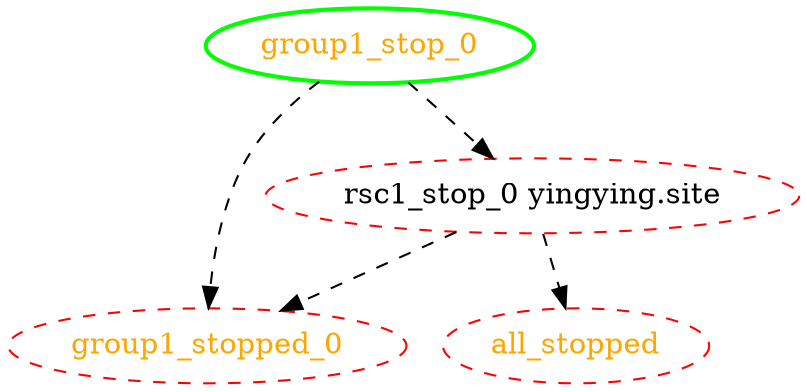 digraph "g" {
"all_stopped" [ style=dashed color="red" fontcolor="orange"]
"group1_stop_0" -> "group1_stopped_0" [ style = dashed]
"group1_stop_0" -> "rsc1_stop_0 yingying.site" [ style = dashed]
"group1_stop_0" [ style=bold color="green" fontcolor="orange"]
"group1_stopped_0" [ style=dashed color="red" fontcolor="orange"]
"rsc1_stop_0 yingying.site" -> "all_stopped" [ style = dashed]
"rsc1_stop_0 yingying.site" -> "group1_stopped_0" [ style = dashed]
"rsc1_stop_0 yingying.site" [ style=dashed color="red" fontcolor="black"]
}
